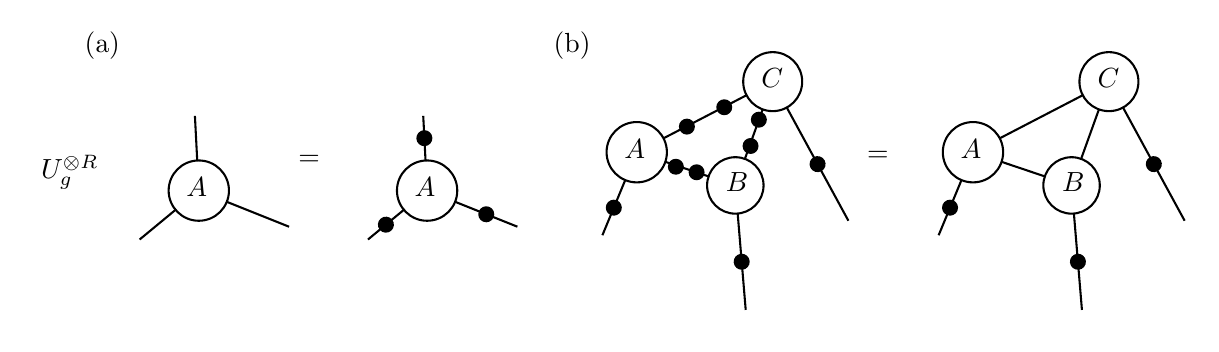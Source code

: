 

\tikzset{every picture/.style={line width=0.75pt}} %set default line width to 0.75pt        

\begin{tikzpicture}[x=0.75pt,y=0.75pt,yscale=-1,xscale=1]
%uncomment if require: \path (0,227); %set diagram left start at 0, and has height of 227


%Shape: Circle [id:dp6306332264630812] 
\draw  [fill={rgb, 255:red, 0; green, 0; blue, 0 }  ,fill opacity=1 ] (376.33,84.17) .. controls (376.33,82.33) and (377.83,80.83) .. (379.67,80.83) .. controls (381.51,80.83) and (383,82.33) .. (383,84.17) .. controls (383,86.01) and (381.51,87.5) .. (379.67,87.5) .. controls (377.83,87.5) and (376.33,86.01) .. (376.33,84.17) -- cycle ;
%Shape: Circle [id:dp6781873729007006] 
\draw  [fill={rgb, 255:red, 0; green, 0; blue, 0 }  ,fill opacity=1 ] (394.33,74.83) .. controls (394.33,72.99) and (395.83,71.5) .. (397.67,71.5) .. controls (399.51,71.5) and (401,72.99) .. (401,74.83) .. controls (401,76.67) and (399.51,78.17) .. (397.67,78.17) .. controls (395.83,78.17) and (394.33,76.67) .. (394.33,74.83) -- cycle ;
%Shape: Circle [id:dp381925514508604] 
\draw  [fill={rgb, 255:red, 0; green, 0; blue, 0 }  ,fill opacity=1 ] (371,103.5) .. controls (371,101.66) and (372.49,100.17) .. (374.33,100.17) .. controls (376.17,100.17) and (377.67,101.66) .. (377.67,103.5) .. controls (377.67,105.34) and (376.17,106.83) .. (374.33,106.83) .. controls (372.49,106.83) and (371,105.34) .. (371,103.5) -- cycle ;
%Shape: Circle [id:dp2060066428472358] 
\draw  [fill={rgb, 255:red, 0; green, 0; blue, 0 }  ,fill opacity=1 ] (381,106.17) .. controls (381,104.33) and (382.49,102.83) .. (384.33,102.83) .. controls (386.17,102.83) and (387.67,104.33) .. (387.67,106.17) .. controls (387.67,108.01) and (386.17,109.5) .. (384.33,109.5) .. controls (382.49,109.5) and (381,108.01) .. (381,106.17) -- cycle ;
%Shape: Circle [id:dp3860247394398608] 
\draw  [fill={rgb, 255:red, 0; green, 0; blue, 0 }  ,fill opacity=1 ] (411,80.83) .. controls (411,78.99) and (412.49,77.5) .. (414.33,77.5) .. controls (416.17,77.5) and (417.67,78.99) .. (417.67,80.83) .. controls (417.67,82.67) and (416.17,84.17) .. (414.33,84.17) .. controls (412.49,84.17) and (411,82.67) .. (411,80.83) -- cycle ;
%Shape: Circle [id:dp10514751659596411] 
\draw  [fill={rgb, 255:red, 0; green, 0; blue, 0 }  ,fill opacity=1 ] (407,93.5) .. controls (407,91.66) and (408.49,90.17) .. (410.33,90.17) .. controls (412.17,90.17) and (413.67,91.66) .. (413.67,93.5) .. controls (413.67,95.34) and (412.17,96.83) .. (410.33,96.83) .. controls (408.49,96.83) and (407,95.34) .. (407,93.5) -- cycle ;


% Text Node
\draw (67,96.4) node [anchor=north west][inner sep=0.75pt]    {$U_{g}^{\otimes R}$};
% Text Node
\draw    (144.5, 115) circle [x radius= 14.53, y radius= 14.53]   ;
\draw (137,107.4) node [anchor=north west][inner sep=0.75pt]    {$A$};
% Text Node
\draw (101,138.4) node [anchor=north west][inner sep=0.75pt]    {$$};
% Text Node
\draw (191,128.4) node [anchor=north west][inner sep=0.75pt]    {$$};
% Text Node
\draw (136,59.4) node [anchor=north west][inner sep=0.75pt]    {$$};
% Text Node
\draw (191,96.4) node [anchor=north west][inner sep=0.75pt]    {$=$};
% Text Node
\draw    (254.5, 115) circle [x radius= 14.53, y radius= 14.53]   ;
\draw (247,107.4) node [anchor=north west][inner sep=0.75pt]    {$A$};
% Text Node
\draw (211,138.4) node [anchor=north west][inner sep=0.75pt]    {$$};
% Text Node
\draw (301,128.4) node [anchor=north west][inner sep=0.75pt]    {$$};
% Text Node
\draw (246,59.4) node [anchor=north west][inner sep=0.75pt]    {$$};
% Text Node
\draw (465,94.4) node [anchor=north west][inner sep=0.75pt]    {$=$};
% Text Node
\draw    (517.5, 96.5) circle [x radius= 14.53, y radius= 14.53]   ;
\draw (510,88.9) node [anchor=north west][inner sep=0.75pt]    {$A$};
% Text Node
\draw (490,140.9) node [anchor=north west][inner sep=0.75pt]    {$$};
% Text Node
\draw    (565, 112.5) circle [x radius= 13.6, y radius= 13.6]   ;
\draw (559,104.9) node [anchor=north west][inner sep=0.75pt]    {$B$};
% Text Node
\draw    (583, 62.5) circle [x radius= 14.21, y radius= 14.21]   ;
\draw (576,54.9) node [anchor=north west][inner sep=0.75pt]    {$C$};
% Text Node
\draw (565,176.9) node [anchor=north west][inner sep=0.75pt]    {$$};
% Text Node
\draw (620,133.9) node [anchor=north west][inner sep=0.75pt]    {$$};
% Text Node
\draw    (355.5, 96.5) circle [x radius= 14.53, y radius= 14.53]   ;
\draw (348,88.9) node [anchor=north west][inner sep=0.75pt]    {$A$};
% Text Node
\draw (328,140.9) node [anchor=north west][inner sep=0.75pt]    {$$};
% Text Node
\draw    (403, 112.5) circle [x radius= 13.6, y radius= 13.6]   ;
\draw (397,104.9) node [anchor=north west][inner sep=0.75pt]    {$B$};
% Text Node
\draw    (421, 62.5) circle [x radius= 14.21, y radius= 14.21]   ;
\draw (414,54.9) node [anchor=north west][inner sep=0.75pt]    {$C$};
% Text Node
\draw (403,176.9) node [anchor=north west][inner sep=0.75pt]    {$$};
% Text Node
\draw (458,133.9) node [anchor=north west][inner sep=0.75pt]    {$$};
% Text Node
\draw (88,37) node [anchor=north west][inner sep=0.75pt]   [align=left] {(a)};
% Text Node
\draw (314,37) node [anchor=north west][inner sep=0.75pt]   [align=left] {(b)};
% Connection
\draw    (133.3,124.26) -- (116,138.56) ;
% Connection
\draw    (158,120.4) -- (188,132.4) ;
% Connection
\draw    (143.74,100.48) -- (142.63,79) ;
% Connection
\draw    (243.3,124.26) -- (226,138.56) ;
\draw [shift={(234.65,131.41)}, rotate = 140.42] [color={rgb, 255:red, 0; green, 0; blue, 0 }  ][fill={rgb, 255:red, 0; green, 0; blue, 0 }  ][line width=0.75]      (0, 0) circle [x radius= 3.35, y radius= 3.35]   ;
% Connection
\draw    (268,120.4) -- (298,132.4) ;
\draw [shift={(283,126.4)}, rotate = 21.8] [color={rgb, 255:red, 0; green, 0; blue, 0 }  ][fill={rgb, 255:red, 0; green, 0; blue, 0 }  ][line width=0.75]      (0, 0) circle [x radius= 3.35, y radius= 3.35]   ;
% Connection
\draw    (253.74,100.48) -- (252.63,79) ;
\draw [shift={(253.18,89.74)}, rotate = 267.02] [color={rgb, 255:red, 0; green, 0; blue, 0 }  ][fill={rgb, 255:red, 0; green, 0; blue, 0 }  ][line width=0.75]      (0, 0) circle [x radius= 3.35, y radius= 3.35]   ;
% Connection
\draw    (349.95,109.94) -- (338.96,136.5) ;
\draw [shift={(344.45,123.22)}, rotate = 112.46] [color={rgb, 255:red, 0; green, 0; blue, 0 }  ][fill={rgb, 255:red, 0; green, 0; blue, 0 }  ][line width=0.75]      (0, 0) circle [x radius= 3.35, y radius= 3.35]   ;
% Connection
\draw    (369.28,101.14) -- (390.11,108.16) ;
% Connection
\draw    (368.4,89.8) -- (408.38,69.05) ;
% Connection
\draw    (407.61,99.7) -- (416.18,75.88) ;
% Connection
\draw    (457.47,129.5) -- (427.8,74.99) ;
\draw [shift={(442.63,102.24)}, rotate = 241.44] [color={rgb, 255:red, 0; green, 0; blue, 0 }  ][fill={rgb, 255:red, 0; green, 0; blue, 0 }  ][line width=0.75]      (0, 0) circle [x radius= 3.35, y radius= 3.35]   ;
% Connection
\draw    (408,172.5) -- (404.13,126.06) ;
\draw [shift={(406.06,149.28)}, rotate = 265.24] [color={rgb, 255:red, 0; green, 0; blue, 0 }  ][fill={rgb, 255:red, 0; green, 0; blue, 0 }  ][line width=0.75]      (0, 0) circle [x radius= 3.35, y radius= 3.35]   ;
% Connection
\draw    (511.95,109.94) -- (500.96,136.5) ;
\draw [shift={(506.45,123.22)}, rotate = 112.46] [color={rgb, 255:red, 0; green, 0; blue, 0 }  ][fill={rgb, 255:red, 0; green, 0; blue, 0 }  ][line width=0.75]      (0, 0) circle [x radius= 3.35, y radius= 3.35]   ;
% Connection
\draw    (531.28,101.14) -- (552.11,108.16) ;
% Connection
\draw    (530.4,89.8) -- (570.38,69.05) ;
% Connection
\draw    (569.61,99.7) -- (578.18,75.88) ;
% Connection
\draw    (619.47,129.5) -- (589.8,74.99) ;
\draw [shift={(604.63,102.24)}, rotate = 241.44] [color={rgb, 255:red, 0; green, 0; blue, 0 }  ][fill={rgb, 255:red, 0; green, 0; blue, 0 }  ][line width=0.75]      (0, 0) circle [x radius= 3.35, y radius= 3.35]   ;
% Connection
\draw    (570,172.5) -- (566.13,126.06) ;
\draw [shift={(568.06,149.28)}, rotate = 265.24] [color={rgb, 255:red, 0; green, 0; blue, 0 }  ][fill={rgb, 255:red, 0; green, 0; blue, 0 }  ][line width=0.75]      (0, 0) circle [x radius= 3.35, y radius= 3.35]   ;

\end{tikzpicture}
